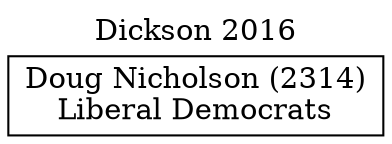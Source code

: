 // House preference flow
digraph "Doug Nicholson (2314)_Dickson_2016" {
	graph [label="Dickson 2016" labelloc=t mclimit=10]
	node [shape=box]
	"Doug Nicholson (2314)" [label="Doug Nicholson (2314)
Liberal Democrats"]
}
